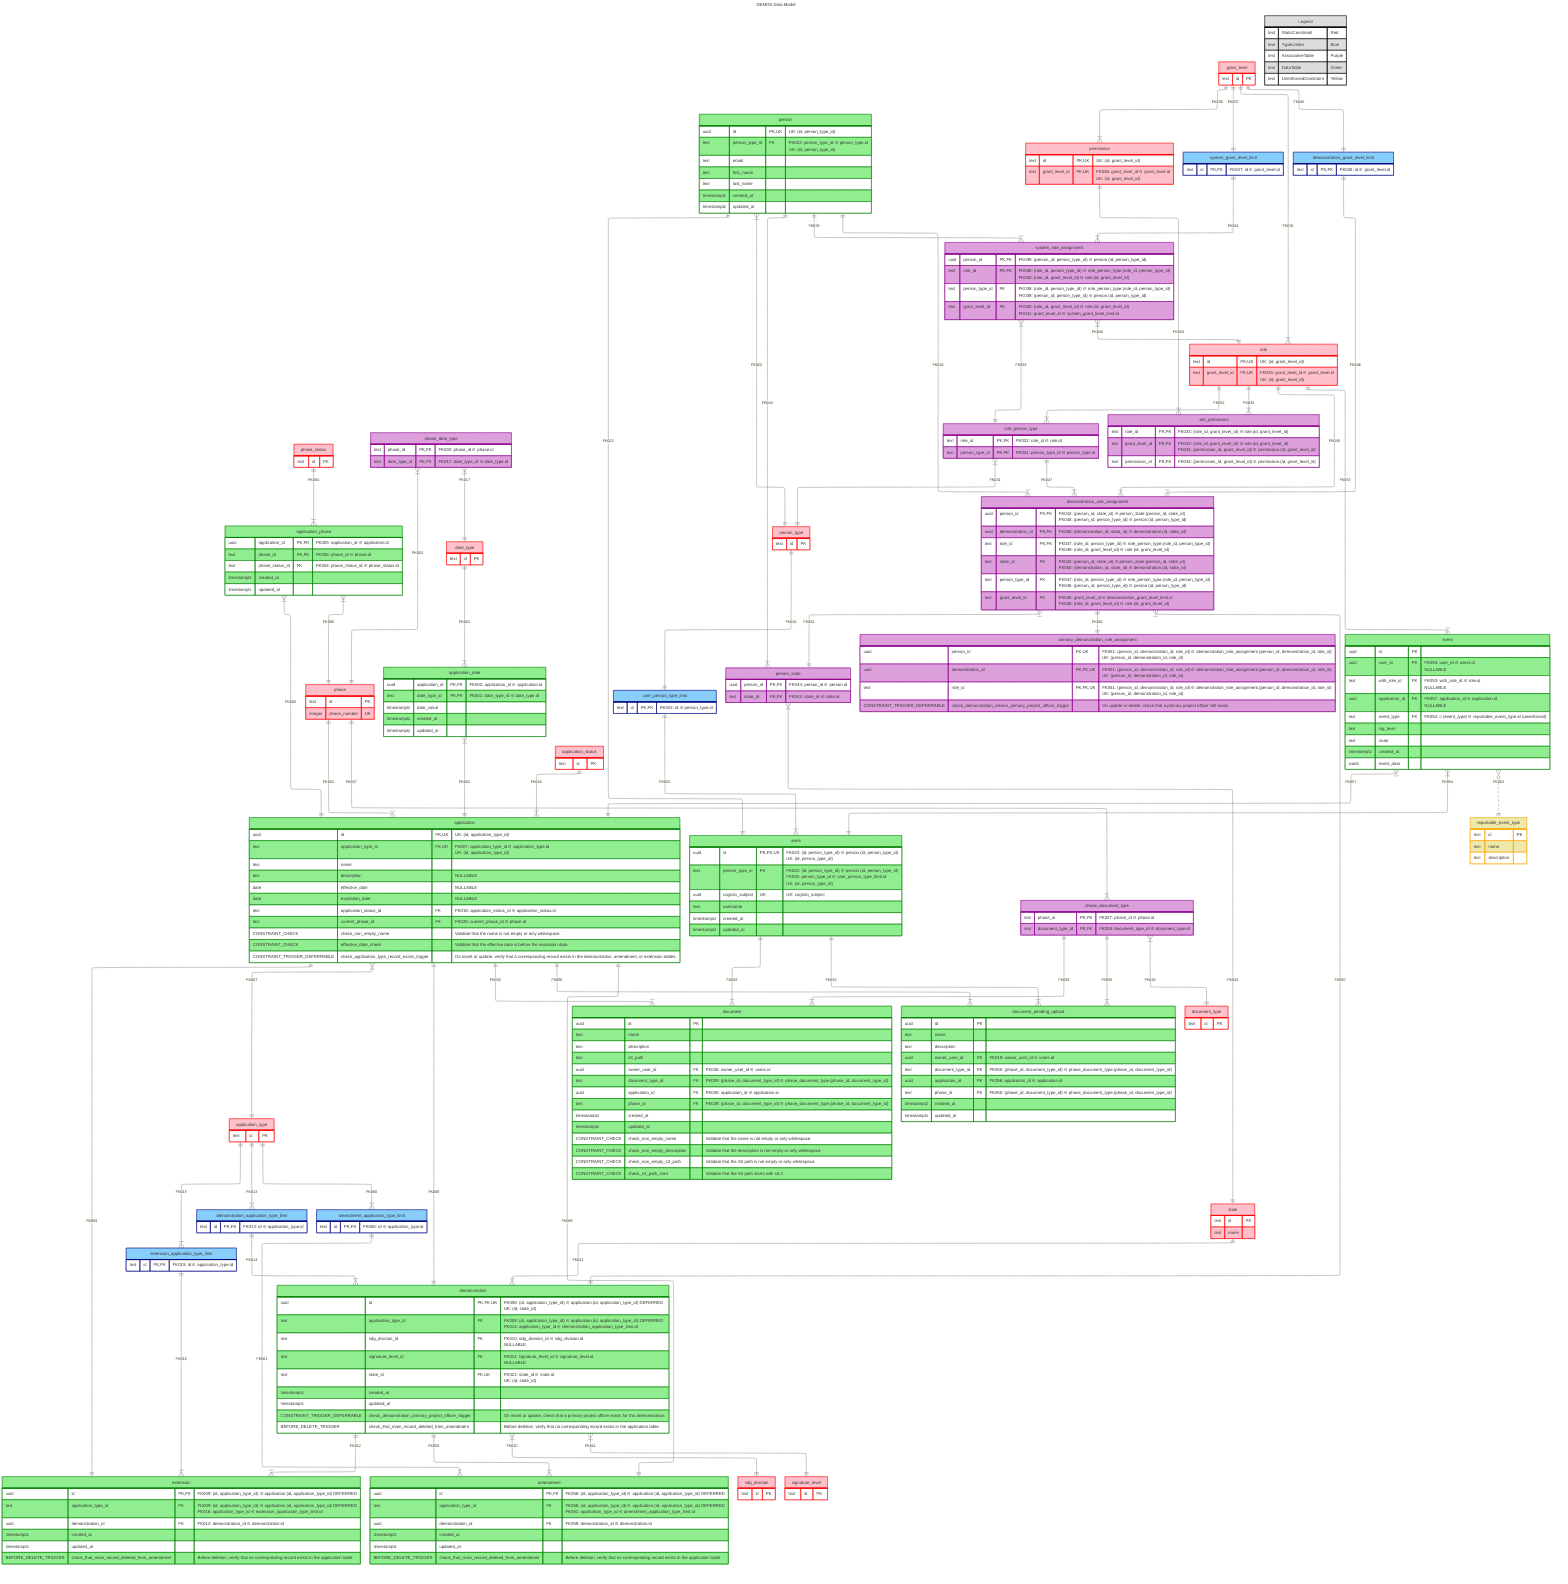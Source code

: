 ---
title: DEMOS Data Model
config:
  theme: default
  layout: elk
  elk:
    nodePlacementStrategy: NETWORK_SIMPLEX
---

erDiagram
  classDef staticConstraint stroke:red,fill:pink
  classDef unenforcedConstraint stroke:orange,fill:palegoldenrod
  classDef typeLimiter stroke:navy,fill:lightskyblue
  classDef dataTable stroke:green,fill:lightgreen
  classDef associativeTable stroke:darkmagenta,fill:plum
  classDef legend stroke:black,fill:#ddd

  phase_status ||--|{ application_phase  : "FK004"
  phase_date_type }|--|| phase : "FK003"
  phase_date_type }|--|| date_type: "FK017"
  application_phase }|--|| application : "FK005"
  date_type ||--|{ application_date  : "FK001"
  application_date }|--|| application : "FK002"
  application_phase }|--|| phase : "FK006"
  application }|--|| application_type : "FK007"
  application ||--|| demonstration : "FK008"
  application ||--|| extension : "FK009"
  application ||--|| amendment : "FK058"
  demonstration }|--|| sdg_division : "FK010"
  demonstration }|--|| signature_level : "FK011"
  demonstration ||--|{ extension : "FK012"
  demonstration ||--|{ amendment : "FK059"
  application_type ||--|{ demonstration_application_type_limit : "FK013"
  demonstration_application_type_limit ||--|{ demonstration : "FK014"
  application_type ||--|{ extension_application_type_limit : "FK015"
  extension_application_type_limit ||--|{ extension : "FK016"
  application_type ||--|{ amendment_application_type_limit : "FK060"
  amendment_application_type_limit ||--|{ amendment : "FK061"
  application_status ||--|{ application : "FK018"
  phase ||--|{ application : "FK020"
  state ||--|{ demonstration : "FK021"
  person }|--|| person_type : "FK022"
  person ||--|| users : "FK023"
  person_type ||--|| user_person_type_limit : "FK024"
  user_person_type_limit ||--|{ users : "FK025"
  users ||--|{ document : "FK026"
  users ||--|{ document_pending_upload : "FK019"
  phase ||--|{ phase_document_type : "FK027"
  phase_document_type }|--|| document_type : "FK028"
  phase_document_type ||--|{ document : "FK029"
  phase_document_type ||--|{ document_pending_upload : "FK055"
  application ||--|{ document : "FK030"
  application ||--|{ document_pending_upload : "FK056"
  role_person_type }|--|| person_type : "FK031"
  role ||--|{ role_person_type : "FK032"
  role ||--|{ role_permission : "FK033"
  permission ||--|{ role_permission : "FK034"
  grant_level ||--|{ role : "FK035"
  grant_level ||--|{ permission : "FK036"
  system_grant_level_limit ||--|{ system_role_assignment : "FK041"
  system_role_assignment }|--|| role_person_type : "FK038"
  person ||--|{ system_role_assignment : "FK039"
  system_role_assignment }|--|| role : "FK040"
  grant_level ||--|| system_grant_level_limit : "FK037"
  demonstration_role_assignment }|--|| person_state : "FK042"
  person_state }|--|| state : "FK043"
  person ||--|{ person_state : "FK044"
  grant_level ||--|| demonstration_grant_level_limit : "FK045"
  demonstration_grant_level_limit ||--|{ demonstration_role_assignment : "FK046"
  role_person_type ||--|{ demonstration_role_assignment : "FK047"
  person ||--|{ demonstration_role_assignment : "FK048"
  role ||--|{ demonstration_role_assignment : "FK049"
  demonstration_role_assignment }|--|| demonstration : "FK050"
  demonstration_role_assignment ||--|| primary_demonstration_role_assignment : "FK051"
  event }|--|| application : "FK057"
  event }O..|| reportable_event_type : "FK052"
  role ||--|{ event : "FK053"
  event }|--|| users : "FK054"

  %% Static Constraints
  application_status:::staticConstraint {
    text id PK
  }

  application_type:::staticConstraint {
    text id PK
  }

  sdg_division:::staticConstraint {
    text id PK
  }

  date_type:::staticConstraint {
    text id PK
  }

  document_type:::staticConstraint {
    text id PK
  }

  grant_level:::staticConstraint {
    text id PK
  }

  person_type:::staticConstraint {
    text id PK
  }

  permission:::staticConstraint {
    text id PK, UK "UK: (id, grant_level_id)"
    text grant_level_id FK, UK "FK036: grant_level_id ∈ grant_level.id<br>UK: (id, grant_level_id)"
  }

  phase:::staticConstraint {
    text id PK
    integer phase_number UK
  }

  phase_status:::staticConstraint {
    text id PK
  }

  role:::staticConstraint {
    text id PK, UK "UK: (id, grant_level_id)"
    text grant_level_id FK, UK "FK035: grant_level_id ∈ grant_level.id<br>UK: (id, grant_level_id)"
  }

  signature_level:::staticConstraint {
    text id PK
  }

  state:::staticConstraint {
    text id PK
    text name
  }

  %% Unenforced Constraints
  reportable_event_type:::unenforcedConstraint {
    text id PK
    text name
    text description
  }

  %% Type Limiters
  amendment_application_type_limit:::typeLimiter {
    text id PK, FK "FK060: id ∈ application_type.id"
  }

  demonstration_application_type_limit:::typeLimiter {
    text id PK, FK "FK013: id ∈ application_type.id"
  }

  demonstration_grant_level_limit:::typeLimiter {
    text id PK, FK "FK045: id ∈ grant_level.id"
  }

  extension_application_type_limit:::typeLimiter {
    text id PK, FK "FK015: id ∈ application_type.id"
  }

  system_grant_level_limit:::typeLimiter {
    text id PK, FK "FK037: id ∈ grant_level.id"
  }

  user_person_type_limit:::typeLimiter {
    text id PK, FK "FK024: id ∈ person_type.id"
  }

  %% Data Tables
  amendment:::dataTable {
    uuid id PK, FK "FK058: (id, application_type_id) ∈ application.(id, application_type_id) DEFERRED"
    text application_type_id FK "FK058: (id, application_type_id) ∈ application.(id, application_type_id) DEFERRED<br>FK061: application_type_id ∈ amendment_application_type_limit.id"
    uuid demonstration_id FK "FK059: demonstration_id ∈ demonstration.id"
    timestamptz created_at
    timestamptz updated_at
    BEFORE_DELETE_TRIGGER check_that_main_record_deleted_from_amendment "Before deletion, verify that no corresponding record exists in the application table."
  }

  application:::dataTable {
    uuid id PK, UK "UK: (id, application_type_id)"
    text application_type_id FK, UK "FK007: application_type_id ∈ application_type.id<br>UK: (id, application_type_id)"
    text name
    text description "NULLABLE"
    date effective_date "NULLABLE"
    date expiration_date "NULLABLE"
    text application_status_id FK "FK018: application_status_id ∈ application_status.id"
    text current_phase_id FK "FK020: current_phase_id ∈ phase.id"
    CONSTRAINT_CHECK check_non_empty_name "Validate that the name is not empty or only whitespace."
    CONSTRAINT_CHECK effective_date_check "Validate that the effective date is before the expiration date."
    CONSTRAINT_TRIGGER_DEFERRABLE check_application_type_record_exists_trigger "On insert or update, verify that a corresponding record exists in the demonstration, amendment, or extension tables."
  }

  application_date:::dataTable {
    uuid application_id PK, FK "FK002: application_id ∈ application.id"
    text date_type_id PK, FK "FK001: date_type_id ∈ date_type.id"
    timestamptz date_value
    timestamptz created_at
    timestamptz updated_at
  }

  application_phase:::dataTable {
    uuid application_id PK, FK "FK005: application_id ∈ application.id"
    text phase_id PK, FK "FK006: phase_id ∈ phase.id"
    text phase_status_id FK "FK004: phase_status_id ∈ phase_status.id"
    timestamptz created_at
    timestamptz updated_at
  }

  demonstration:::dataTable {
    uuid id PK, FK, UK "FK008: (id, application_type_id) ∈ application.(id, application_type_id) DEFERRED<br>UK: (id, state_id)"
    text application_type_id FK "FK008: (id, application_type_id) ∈ application.(id, application_type_id) DEFERRED<br>FK014: application_type_id ∈ demonstration_application_type_limit.id"
    text sdg_division_id FK "FK010: sdg_division_id ∈ sdg_division.id<br>NULLABLE"
    text signature_level_id FK "FK011: signature_level_id ∈ signature_level.id<br>NULLABLE"
    text state_id FK, UK "FK021: state_id ∈ state.id<br>UK: (id, state_id)"
    timestamptz created_at
    timestamptz updated_at
    CONSTRAINT_TRIGGER_DEFERRABLE check_demonstration_primary_project_officer_trigger "On insert or update, check that a primary project officer exists for this demonstration."
    BEFORE_DELETE_TRIGGER check_that_main_record_deleted_from_amendment "Before deletion, verify that no corresponding record exists in the application table."
  }

  document:::dataTable {
    uuid id PK
    text name
    text description
    text s3_path
    uuid owner_user_id FK "FK026: owner_user_id ∈ users.id"
    text document_type_id FK "FK029: (phase_id, document_type_id) ∈ phase_document_type.(phase_id, document_type_id)"
    uuid application_id FK "FK030: application_id ∈ application.id"
    text phase_id FK "FK029: (phase_id, document_type_id) ∈ phase_document_type.(phase_id, document_type_id)"
    timestamptz created_at
    timestamptz updated_at
    CONSTRAINT_CHECK check_non_empty_name "Validate that the name is not empty or only whitespace."
    CONSTRAINT_CHECK check_non_empty_description "Validate that the description is not empty or only whitespace."
    CONSTRAINT_CHECK check_non_empty_s3_path "Validate that the S3 path is not empty or only whitespace."
    CONSTRAINT_CHECK check_s3_path_start "Validate that the S3 path starts with s3://."
  }

  document_pending_upload:::dataTable {
    uuid id PK
    text name
    text description
    uuid owner_user_id FK "FK019: owner_user_id ∈ users.id"
    text document_type_id FK "FK055: (phase_id, document_type_id) ∈ phase_document_type.(phase_id, document_type_id)"
    uuid application_id FK "FK056: application_id ∈ application.id"
    text phase_id FK "FK055: (phase_id, document_type_id) ∈ phase_document_type.(phase_id, document_type_id)"
    timestamptz created_at
    timestamptz updated_at
  }

  event:::dataTable {
    uuid id PK
    uuid user_id FK "FK054: user_id ∈ users.id<br>NULLABLE"
    text with_role_id FK "FK053: with_role_id ∈ role.id<br>NULLABLE"
    uuid application_id FK "FK057: application_id ∈ application.id<br>NULLABLE"
    text event_type FK "FK052: ⊂(event_type) ∈ reportable_event_type.id (unenforced)"
    text log_level
    text route
    timestamptz created_at
    jsonb event_data
  }

  extension:::dataTable {
    uuid id PK, FK "FK009: (id, application_type_id) ∈ application.(id, application_type_id) DEFERRED"
    text application_type_id FK "FK009: (id, application_type_id) ∈ application.(id, application_type_id) DEFERRED<br>FK016: application_type_id ∈ extension_application_type_limit.id"
    uuid demonstration_id FK "FK012: demonstration_id ∈ demonstration.id"
    timestamptz created_at
    timestamptz updated_at
    BEFORE_DELETE_TRIGGER check_that_main_record_deleted_from_amendment "Before deletion, verify that no corresponding record exists in the application table."
  }

  person:::dataTable {
    uuid id PK, UK "UK: (id, person_type_id)"
    text person_type_id FK "FK022: person_type_id ∈ person_type.id<br>UK: (id, person_type_id)"
    text email
    text first_name
    text last_name
    timestamptz created_at
    timestamptz updated_at
  }

  users:::dataTable {
    uuid id PK, FK, UK "FK023: (id, person_type_id) ∈ person.(id, person_type_id)<br>UK: (id, person_type_id)"
    text person_type_id FK "FK023: (id, person_type_id) ∈ person.(id, person_type_id)<br>FK025: person_type_id ∈ user_person_type_limit.id<br>UK: (id, person_type_id)"
    uuid cognito_subject UK "UK: cognito_subject"
    text username
    timestamptz created_at
    timestamptz updated_at
  }

  %% Associative Tables
  demonstration_role_assignment:::associativeTable {
    uuid person_id PK, FK "FK042: (person_id, state_id) ∈ person_state.(person_id, state_id)<br>FK048: (person_id, person_type_id) ∈ person.(id, person_type_id)"
    uuid demonstration_id PK, FK "FK050: (demonstration_id, state_id) ∈ demonstration.(id, state_id)"
    text role_id PK, FK "FK047: (role_id, person_type_id) ∈ role_person_type.(role_id, person_type_id)<br>FK049: (role_id, grant_level_id) ∈ role.(id, grant_level_id)"
    text state_id FK "FK042: (person_id, state_id) ∈ person_state.(person_id, state_id)<br>FK050: (demonstration_id, state_id) ∈ demonstration.(id, state_id)"
    text person_type_id FK "FK047: (role_id, person_type_id) ∈ role_person_type.(role_id, person_type_id)<br>FK048: (person_id, person_type_id) ∈ person.(id, person_type_id)"
    text grant_level_id FK "FK046: grant_level_id ∈ demonstration_grant_level_limit.id<br>FK049: (role_id, grant_level_id) ∈ role.(id, grant_level_id)"
  }

  person_state:::associativeTable {
    uuid person_id PK, FK "FK044: person_id ∈ person.id"
    text state_id PK, FK "FK043: state_id ∈ state.id"
  }

  system_role_assignment:::associativeTable {
    uuid person_id PK, FK "FK039: (person_id, person_type_id) ∈ person.(id, person_type_id)"
    text role_id PK, FK "FK038: (role_id, person_type_id) ∈ role_person_type.(role_id, person_type_id)<br>FK040: (role_id, grant_level_id) ∈ role.(id, grant_level_id)"
    text person_type_id FK "FK038: (role_id, person_type_id) ∈ role_person_type.(role_id, person_type_id)<br>FK039: (person_id, person_type_id) ∈ person.(id, person_type_id)"
    text grant_level_id FK "FK040: (role_id, grant_level_id) ∈ role.(id, grant_level_id)<br>FK041: grant_level_id ∈ system_grant_level_limit.id"
  }

  phase_date_type:::associativeTable {
    text phase_id PK, FK "FK003: phase_id ∈ phase.id"
    text date_type_id PK, FK "FK017: date_type_id ∈ date_type.id"
  }

  phase_document_type:::associativeTable {
    text phase_id PK, FK "FK027: phase_id ∈ phase.id"
    text document_type_id PK, FK "FK028: document_type_id ∈ document_type.id"
  }

  primary_demonstration_role_assignment:::associativeTable {
    uuid person_id FK, UK "FK051: (person_id, demonstration_id, role_id) ∈ demonstration_role_assignment.(person_id, demonstration_id, role_id)<br>UK: (person_id, demonstration_id, role_id)"
    uuid demonstration_id PK, FK, UK "FK051: (person_id, demonstration_id, role_id) ∈ demonstration_role_assignment.(person_id, demonstration_id, role_id)<br>UK: (person_id, demonstration_id, role_id)"
    text role_id PK, FK, UK "FK051: (person_id, demonstration_id, role_id) ∈ demonstration_role_assignment.(person_id, demonstration_id, role_id)<br>UK: (person_id, demonstration_id, role_id)"
    CONSTRAINT_TRIGGER_DEFERRABLE check_demonstration_retains_primary_project_officer_trigger "On update or delete, check that a primary project officer still exists."
  }

  role_permission:::associativeTable {
    text role_id PK, FK "FK033: (role_id, grant_level_id) ∈ role.(id, grant_level_id)"
    text grant_level_id PK, FK "FK033: (role_id, grant_level_id) ∈ role.(id, grant_level_id)<br>FK034: (permission_id, grant_level_id) ∈ permission.(id, grant_level_id)"
    text permission_id PK, FK "FK034: (permission_id, grant_level_id) ∈ permission.(id, grant_level_id)"
  }

  role_person_type:::associativeTable {
    text role_id PK, FK "FK032: role_id ∈ role.id"
    text person_type_id PK, FK "FK031: person_type_id ∈ person_type.id"
  }

  %% Legend
  Legend:::legend {
    text StaticConstraint "Red"
    text TypeLimiter "Blue"
    text AssociativeTable "Purple"
    text DataTable "Green"
    text UnenforcedConstraint "Yellow"
  }
